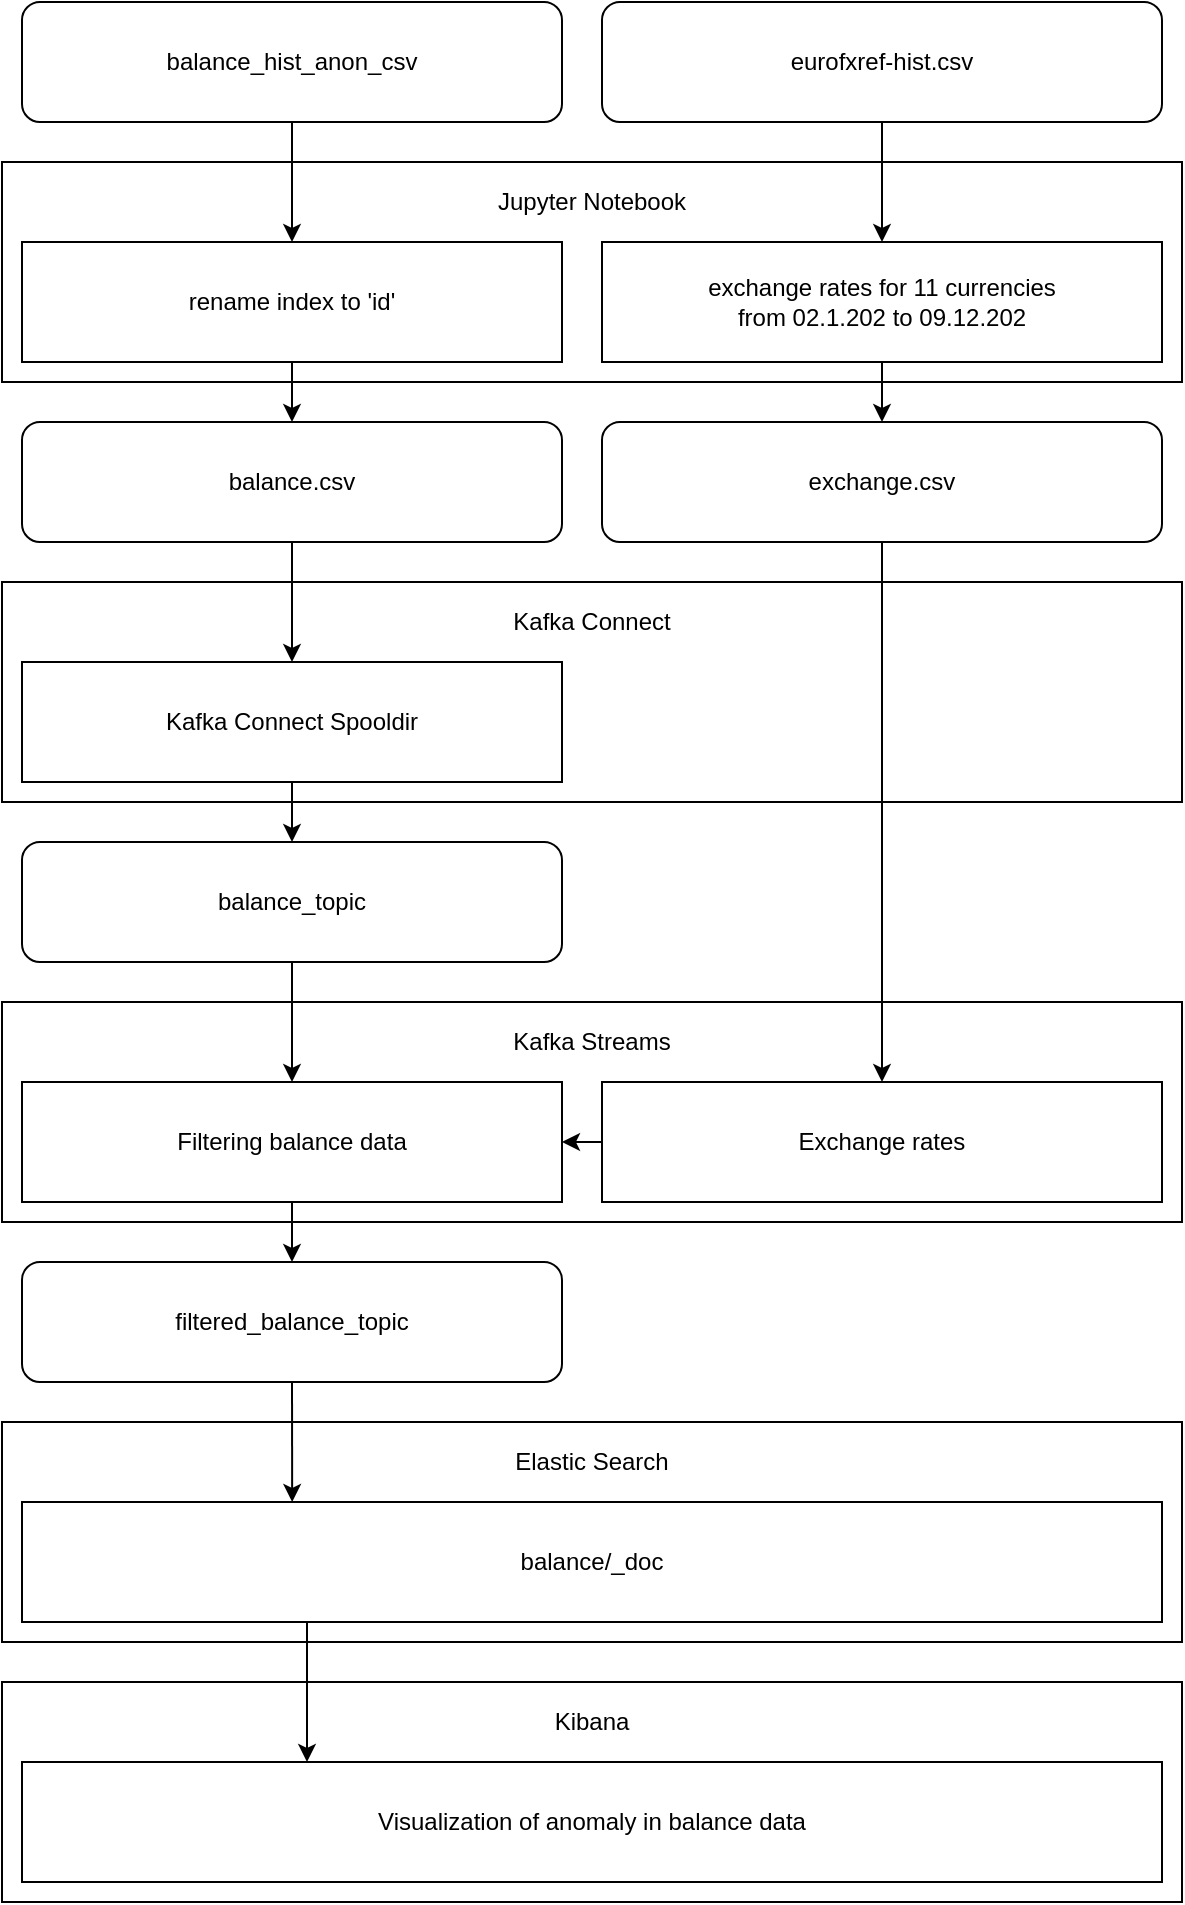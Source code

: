 <mxfile version="13.9.9" type="device"><diagram id="nGHWgRkH85uuE4PpXI-C" name="Page-1"><mxGraphModel dx="786" dy="1679" grid="1" gridSize="10" guides="1" tooltips="1" connect="1" arrows="1" fold="1" page="1" pageScale="1" pageWidth="827" pageHeight="1169" math="0" shadow="0"><root><mxCell id="0"/><mxCell id="1" parent="0"/><mxCell id="cmoQEA2myk1GNzg_W25Y-23" value="balance.csv" style="rounded=1;whiteSpace=wrap;html=1;" parent="1" vertex="1"><mxGeometry x="40" y="40" width="270" height="60" as="geometry"/></mxCell><mxCell id="cmoQEA2myk1GNzg_W25Y-24" value="exchange.csv" style="rounded=1;whiteSpace=wrap;html=1;" parent="1" vertex="1"><mxGeometry x="330" y="40" width="280" height="60" as="geometry"/></mxCell><mxCell id="cmoQEA2myk1GNzg_W25Y-26" value="" style="rounded=0;whiteSpace=wrap;html=1;" parent="1" vertex="1"><mxGeometry x="30" y="120" width="590" height="110" as="geometry"/></mxCell><mxCell id="cmoQEA2myk1GNzg_W25Y-27" value="Kafka Connect Spooldir" style="rounded=0;whiteSpace=wrap;html=1;" parent="1" vertex="1"><mxGeometry x="40" y="160" width="270" height="60" as="geometry"/></mxCell><mxCell id="cmoQEA2myk1GNzg_W25Y-28" value="Kafka Connect" style="text;html=1;strokeColor=none;fillColor=none;align=center;verticalAlign=middle;whiteSpace=wrap;rounded=0;" parent="1" vertex="1"><mxGeometry x="260" y="130" width="130" height="20" as="geometry"/></mxCell><mxCell id="cmoQEA2myk1GNzg_W25Y-31" value="" style="endArrow=classic;html=1;exitX=0.5;exitY=1;exitDx=0;exitDy=0;" parent="1" source="cmoQEA2myk1GNzg_W25Y-23" target="cmoQEA2myk1GNzg_W25Y-27" edge="1"><mxGeometry width="50" height="50" relative="1" as="geometry"><mxPoint x="440" y="380" as="sourcePoint"/><mxPoint x="490" y="330" as="targetPoint"/></mxGeometry></mxCell><mxCell id="cmoQEA2myk1GNzg_W25Y-33" value="balance_topic" style="rounded=1;whiteSpace=wrap;html=1;" parent="1" vertex="1"><mxGeometry x="40" y="250" width="270" height="60" as="geometry"/></mxCell><mxCell id="cmoQEA2myk1GNzg_W25Y-35" value="" style="rounded=0;whiteSpace=wrap;html=1;" parent="1" vertex="1"><mxGeometry x="30" y="330" width="590" height="110" as="geometry"/></mxCell><mxCell id="cmoQEA2myk1GNzg_W25Y-36" value="Filtering balance data" style="rounded=0;whiteSpace=wrap;html=1;" parent="1" vertex="1"><mxGeometry x="40" y="370" width="270" height="60" as="geometry"/></mxCell><mxCell id="cmoQEA2myk1GNzg_W25Y-37" value="Kafka Streams" style="text;html=1;strokeColor=none;fillColor=none;align=center;verticalAlign=middle;whiteSpace=wrap;rounded=0;" parent="1" vertex="1"><mxGeometry x="260" y="340" width="130" height="20" as="geometry"/></mxCell><mxCell id="cmoQEA2myk1GNzg_W25Y-38" value="Exchange rates" style="rounded=0;whiteSpace=wrap;html=1;" parent="1" vertex="1"><mxGeometry x="330" y="370" width="280" height="60" as="geometry"/></mxCell><mxCell id="cmoQEA2myk1GNzg_W25Y-39" value="" style="endArrow=classic;html=1;exitX=0.5;exitY=1;exitDx=0;exitDy=0;entryX=0.5;entryY=0;entryDx=0;entryDy=0;" parent="1" source="cmoQEA2myk1GNzg_W25Y-33" target="cmoQEA2myk1GNzg_W25Y-36" edge="1"><mxGeometry width="50" height="50" relative="1" as="geometry"><mxPoint x="80" y="480" as="sourcePoint"/><mxPoint x="130" y="430" as="targetPoint"/></mxGeometry></mxCell><mxCell id="cmoQEA2myk1GNzg_W25Y-41" value="" style="endArrow=classic;html=1;exitX=0.5;exitY=1;exitDx=0;exitDy=0;" parent="1" source="cmoQEA2myk1GNzg_W25Y-27" target="cmoQEA2myk1GNzg_W25Y-33" edge="1"><mxGeometry width="50" height="50" relative="1" as="geometry"><mxPoint x="220" y="510" as="sourcePoint"/><mxPoint x="270" y="460" as="targetPoint"/></mxGeometry></mxCell><mxCell id="cmoQEA2myk1GNzg_W25Y-43" value="filtered_balance_topic" style="rounded=1;whiteSpace=wrap;html=1;" parent="1" vertex="1"><mxGeometry x="40" y="460" width="270" height="60" as="geometry"/></mxCell><mxCell id="cmoQEA2myk1GNzg_W25Y-45" value="" style="rounded=0;whiteSpace=wrap;html=1;" parent="1" vertex="1"><mxGeometry x="30" y="540" width="590" height="110" as="geometry"/></mxCell><mxCell id="cmoQEA2myk1GNzg_W25Y-47" value="Elastic Search" style="text;html=1;strokeColor=none;fillColor=none;align=center;verticalAlign=middle;whiteSpace=wrap;rounded=0;" parent="1" vertex="1"><mxGeometry x="260" y="550" width="130" height="20" as="geometry"/></mxCell><mxCell id="cmoQEA2myk1GNzg_W25Y-49" value="" style="endArrow=classic;html=1;exitX=0.5;exitY=1;exitDx=0;exitDy=0;entryX=0.237;entryY=0;entryDx=0;entryDy=0;entryPerimeter=0;" parent="1" source="cmoQEA2myk1GNzg_W25Y-43" edge="1"><mxGeometry width="50" height="50" relative="1" as="geometry"><mxPoint x="80" y="690" as="sourcePoint"/><mxPoint x="175.09" y="580" as="targetPoint"/></mxGeometry></mxCell><mxCell id="cmoQEA2myk1GNzg_W25Y-51" value="" style="endArrow=classic;html=1;exitX=0.5;exitY=1;exitDx=0;exitDy=0;" parent="1" source="cmoQEA2myk1GNzg_W25Y-36" target="cmoQEA2myk1GNzg_W25Y-43" edge="1"><mxGeometry width="50" height="50" relative="1" as="geometry"><mxPoint x="230" y="610" as="sourcePoint"/><mxPoint x="280" y="560" as="targetPoint"/></mxGeometry></mxCell><mxCell id="cmoQEA2myk1GNzg_W25Y-54" value="balance/_doc" style="rounded=0;whiteSpace=wrap;html=1;" parent="1" vertex="1"><mxGeometry x="40" y="580" width="570" height="60" as="geometry"/></mxCell><mxCell id="cmoQEA2myk1GNzg_W25Y-59" value="" style="rounded=0;whiteSpace=wrap;html=1;" parent="1" vertex="1"><mxGeometry x="30" y="670" width="590" height="110" as="geometry"/></mxCell><mxCell id="cmoQEA2myk1GNzg_W25Y-60" value="Kibana" style="text;html=1;strokeColor=none;fillColor=none;align=center;verticalAlign=middle;whiteSpace=wrap;rounded=0;" parent="1" vertex="1"><mxGeometry x="260" y="680" width="130" height="20" as="geometry"/></mxCell><mxCell id="cmoQEA2myk1GNzg_W25Y-62" value="&lt;span&gt;Visualization of anomaly in balance data&lt;/span&gt;" style="rounded=0;whiteSpace=wrap;html=1;" parent="1" vertex="1"><mxGeometry x="40" y="710" width="570" height="60" as="geometry"/></mxCell><mxCell id="_lb5Ar71Qhh9sgXaBI13-1" value="" style="rounded=0;whiteSpace=wrap;html=1;" parent="1" vertex="1"><mxGeometry x="30" y="-90" width="590" height="110" as="geometry"/></mxCell><mxCell id="_lb5Ar71Qhh9sgXaBI13-3" value="Jupyter Notebook" style="text;html=1;strokeColor=none;fillColor=none;align=center;verticalAlign=middle;whiteSpace=wrap;rounded=0;" parent="1" vertex="1"><mxGeometry x="260" y="-80" width="130" height="20" as="geometry"/></mxCell><mxCell id="_lb5Ar71Qhh9sgXaBI13-5" value="balance_hist_anon_csv" style="rounded=1;whiteSpace=wrap;html=1;" parent="1" vertex="1"><mxGeometry x="40" y="-170" width="270" height="60" as="geometry"/></mxCell><mxCell id="_lb5Ar71Qhh9sgXaBI13-6" value="eurofxref-hist.csv" style="rounded=1;whiteSpace=wrap;html=1;" parent="1" vertex="1"><mxGeometry x="330" y="-170" width="280" height="60" as="geometry"/></mxCell><mxCell id="_lb5Ar71Qhh9sgXaBI13-8" value="rename index to 'id'" style="rounded=0;whiteSpace=wrap;html=1;" parent="1" vertex="1"><mxGeometry x="40" y="-50" width="270" height="60" as="geometry"/></mxCell><mxCell id="_lb5Ar71Qhh9sgXaBI13-9" value="exchange rates for 11 currencies &lt;br&gt;from 02.1.202 to 09.12.202" style="rounded=0;whiteSpace=wrap;html=1;" parent="1" vertex="1"><mxGeometry x="330" y="-50" width="280" height="60" as="geometry"/></mxCell><mxCell id="_lb5Ar71Qhh9sgXaBI13-10" value="" style="endArrow=classic;html=1;exitX=0.5;exitY=1;exitDx=0;exitDy=0;" parent="1" source="_lb5Ar71Qhh9sgXaBI13-6" target="_lb5Ar71Qhh9sgXaBI13-9" edge="1"><mxGeometry width="50" height="50" relative="1" as="geometry"><mxPoint x="570" y="50" as="sourcePoint"/><mxPoint x="620" as="targetPoint"/></mxGeometry></mxCell><mxCell id="_lb5Ar71Qhh9sgXaBI13-11" value="" style="endArrow=classic;html=1;exitX=0.5;exitY=1;exitDx=0;exitDy=0;entryX=0.5;entryY=0;entryDx=0;entryDy=0;" parent="1" source="_lb5Ar71Qhh9sgXaBI13-5" target="_lb5Ar71Qhh9sgXaBI13-8" edge="1"><mxGeometry width="50" height="50" relative="1" as="geometry"><mxPoint x="540" y="160" as="sourcePoint"/><mxPoint x="590" y="110" as="targetPoint"/></mxGeometry></mxCell><mxCell id="_lb5Ar71Qhh9sgXaBI13-12" value="" style="endArrow=classic;html=1;exitX=0.5;exitY=1;exitDx=0;exitDy=0;entryX=0.5;entryY=0;entryDx=0;entryDy=0;" parent="1" source="_lb5Ar71Qhh9sgXaBI13-9" target="cmoQEA2myk1GNzg_W25Y-24" edge="1"><mxGeometry width="50" height="50" relative="1" as="geometry"><mxPoint x="500" y="140" as="sourcePoint"/><mxPoint x="550" y="90" as="targetPoint"/></mxGeometry></mxCell><mxCell id="_lb5Ar71Qhh9sgXaBI13-13" value="" style="endArrow=classic;html=1;exitX=0.5;exitY=1;exitDx=0;exitDy=0;" parent="1" source="_lb5Ar71Qhh9sgXaBI13-8" target="cmoQEA2myk1GNzg_W25Y-23" edge="1"><mxGeometry width="50" height="50" relative="1" as="geometry"><mxPoint x="200" y="220" as="sourcePoint"/><mxPoint x="250" y="170" as="targetPoint"/></mxGeometry></mxCell><mxCell id="_lb5Ar71Qhh9sgXaBI13-14" value="" style="endArrow=classic;html=1;exitX=0.5;exitY=1;exitDx=0;exitDy=0;entryX=0.5;entryY=0;entryDx=0;entryDy=0;" parent="1" source="cmoQEA2myk1GNzg_W25Y-24" target="cmoQEA2myk1GNzg_W25Y-38" edge="1"><mxGeometry width="50" height="50" relative="1" as="geometry"><mxPoint x="420" y="330" as="sourcePoint"/><mxPoint x="470" y="280" as="targetPoint"/></mxGeometry></mxCell><mxCell id="_lb5Ar71Qhh9sgXaBI13-15" value="" style="endArrow=classic;html=1;entryX=1;entryY=0.5;entryDx=0;entryDy=0;exitX=0;exitY=0.5;exitDx=0;exitDy=0;" parent="1" source="cmoQEA2myk1GNzg_W25Y-38" target="cmoQEA2myk1GNzg_W25Y-36" edge="1"><mxGeometry width="50" height="50" relative="1" as="geometry"><mxPoint x="400" y="450" as="sourcePoint"/><mxPoint x="450" y="400" as="targetPoint"/></mxGeometry></mxCell><mxCell id="_lb5Ar71Qhh9sgXaBI13-19" value="" style="endArrow=classic;html=1;exitX=0.25;exitY=1;exitDx=0;exitDy=0;entryX=0.25;entryY=0;entryDx=0;entryDy=0;" parent="1" source="cmoQEA2myk1GNzg_W25Y-54" target="cmoQEA2myk1GNzg_W25Y-62" edge="1"><mxGeometry width="50" height="50" relative="1" as="geometry"><mxPoint x="250" y="910" as="sourcePoint"/><mxPoint x="300" y="860" as="targetPoint"/></mxGeometry></mxCell></root></mxGraphModel></diagram></mxfile>